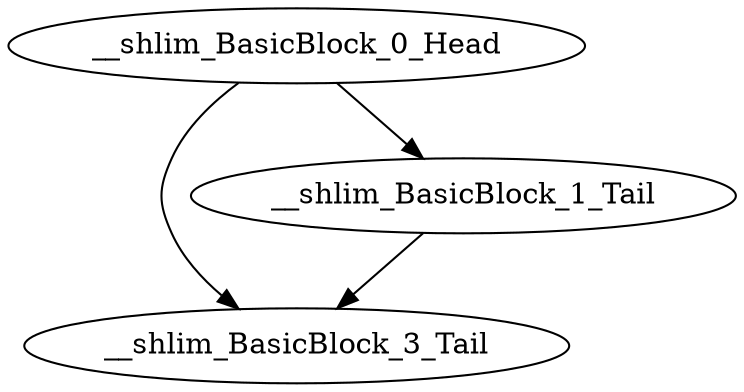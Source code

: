 digraph G {
    "__shlim_BasicBlock_0_Head" -> "__shlim_BasicBlock_3_Tail"
    "__shlim_BasicBlock_0_Head" -> "__shlim_BasicBlock_1_Tail"
    "__shlim_BasicBlock_1_Tail" -> "__shlim_BasicBlock_3_Tail"
}
